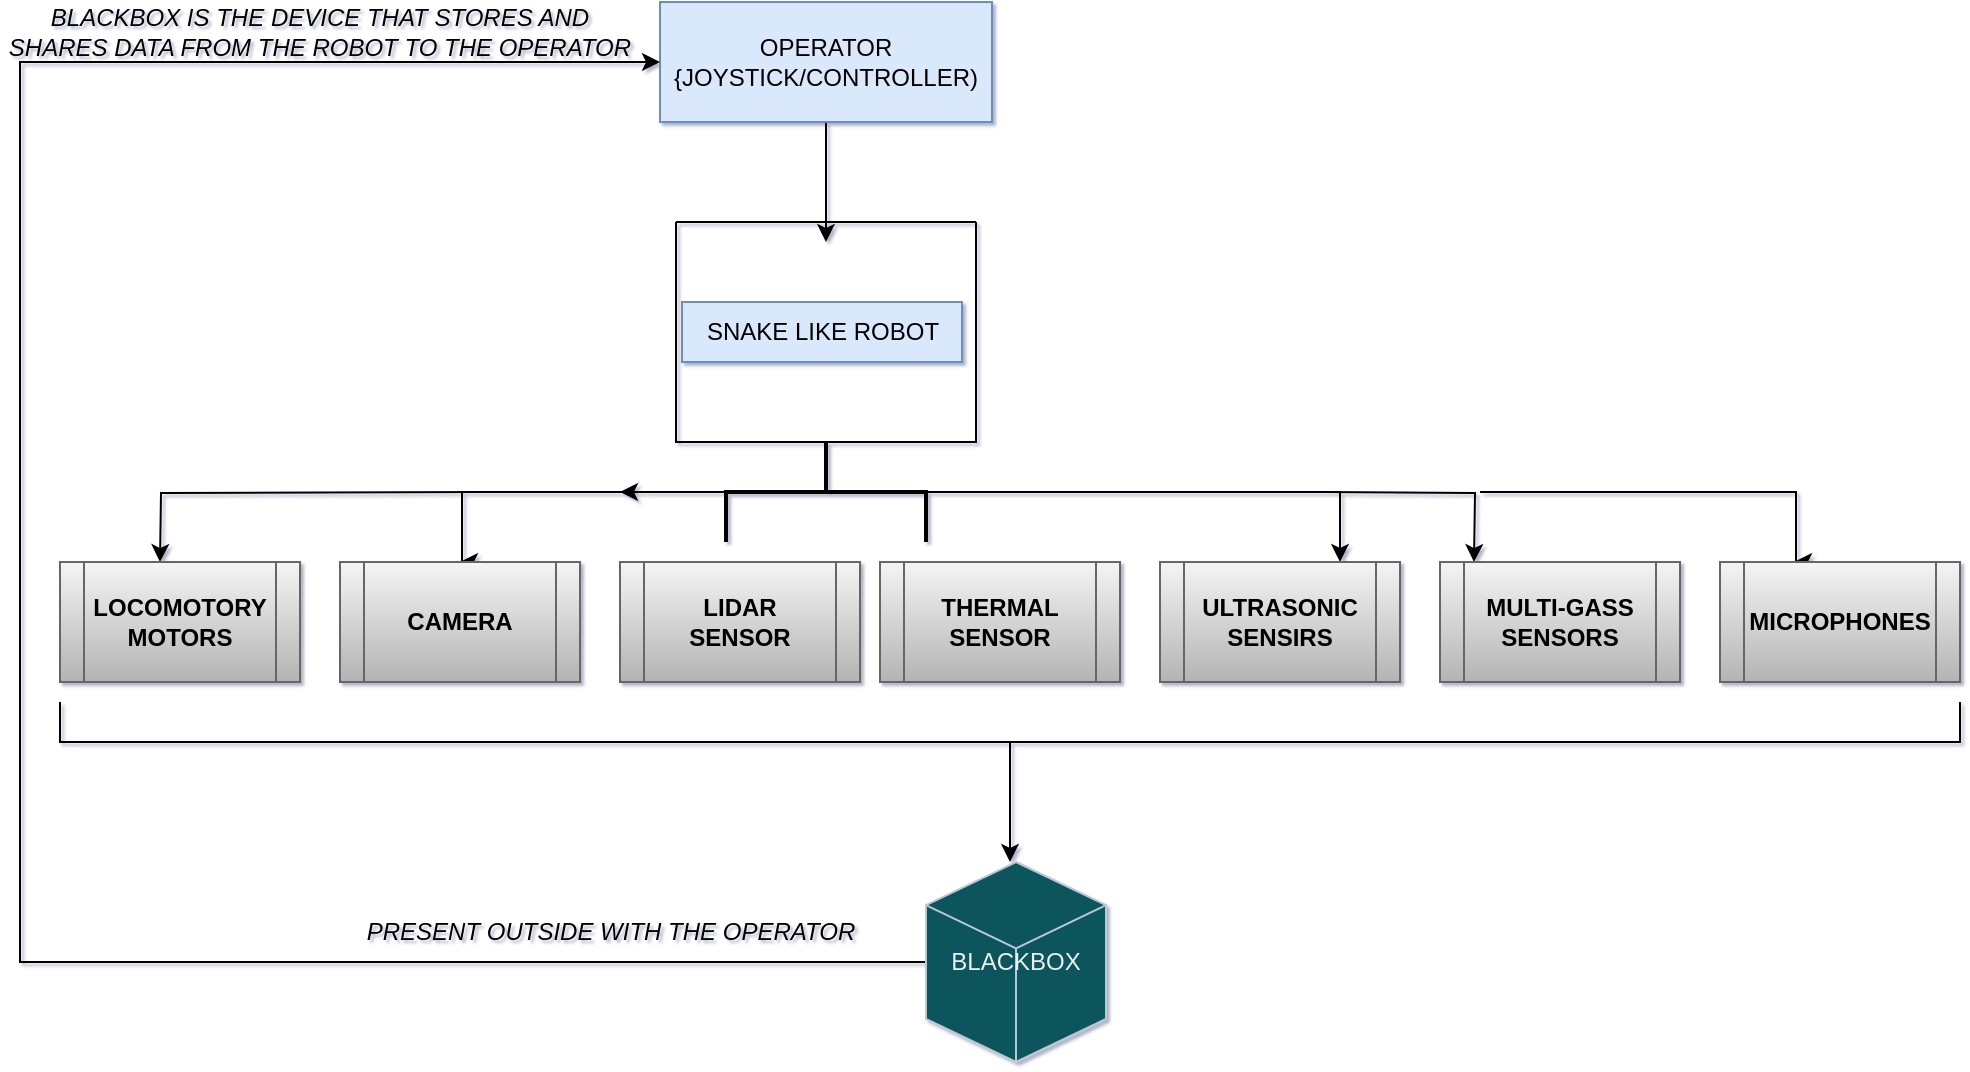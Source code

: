 <mxfile version="22.0.8" type="github">
  <diagram id="C5RBs43oDa-KdzZeNtuy" name="Page-1">
    <mxGraphModel dx="1050" dy="662" grid="1" gridSize="10" guides="1" tooltips="1" connect="1" arrows="1" fold="1" page="1" pageScale="1" pageWidth="827" pageHeight="1169" background="none" math="0" shadow="1">
      <root>
        <mxCell id="WIyWlLk6GJQsqaUBKTNV-0" />
        <mxCell id="WIyWlLk6GJQsqaUBKTNV-1" parent="WIyWlLk6GJQsqaUBKTNV-0" />
        <mxCell id="imk5BwipFHjlvKhKJgRZ-3" style="edgeStyle=orthogonalEdgeStyle;rounded=0;orthogonalLoop=1;jettySize=auto;html=1;" edge="1" parent="WIyWlLk6GJQsqaUBKTNV-1" source="imk5BwipFHjlvKhKJgRZ-2">
          <mxGeometry relative="1" as="geometry">
            <mxPoint x="423" y="160" as="targetPoint" />
          </mxGeometry>
        </mxCell>
        <mxCell id="imk5BwipFHjlvKhKJgRZ-2" value="OPERATOR&lt;br&gt;{JOYSTICK/CONTROLLER)" style="rounded=0;whiteSpace=wrap;html=1;fillColor=#dae8fc;strokeColor=#6c8ebf;" vertex="1" parent="WIyWlLk6GJQsqaUBKTNV-1">
          <mxGeometry x="340" y="40" width="166" height="60" as="geometry" />
        </mxCell>
        <mxCell id="imk5BwipFHjlvKhKJgRZ-7" value="" style="swimlane;startSize=0;rounded=0;" vertex="1" parent="WIyWlLk6GJQsqaUBKTNV-1">
          <mxGeometry x="348" y="150" width="150" height="110" as="geometry">
            <mxRectangle x="370" y="150" width="50" height="40" as="alternateBounds" />
          </mxGeometry>
        </mxCell>
        <mxCell id="imk5BwipFHjlvKhKJgRZ-8" value="SNAKE LIKE ROBOT" style="text;html=1;align=center;verticalAlign=middle;resizable=0;points=[];autosize=1;strokeColor=#6c8ebf;fillColor=#dae8fc;rounded=0;" vertex="1" parent="imk5BwipFHjlvKhKJgRZ-7">
          <mxGeometry x="3" y="40" width="140" height="30" as="geometry" />
        </mxCell>
        <mxCell id="imk5BwipFHjlvKhKJgRZ-12" style="edgeStyle=orthogonalEdgeStyle;rounded=0;orthogonalLoop=1;jettySize=auto;html=1;" edge="1" parent="WIyWlLk6GJQsqaUBKTNV-1">
          <mxGeometry relative="1" as="geometry">
            <mxPoint x="240" y="320" as="targetPoint" />
            <mxPoint x="323" y="285" as="sourcePoint" />
            <Array as="points">
              <mxPoint x="241" y="285" />
            </Array>
          </mxGeometry>
        </mxCell>
        <mxCell id="imk5BwipFHjlvKhKJgRZ-13" style="edgeStyle=orthogonalEdgeStyle;rounded=0;orthogonalLoop=1;jettySize=auto;html=1;" edge="1" parent="WIyWlLk6GJQsqaUBKTNV-1">
          <mxGeometry relative="1" as="geometry">
            <mxPoint x="747" y="320" as="targetPoint" />
            <mxPoint x="670" y="285" as="sourcePoint" />
          </mxGeometry>
        </mxCell>
        <mxCell id="imk5BwipFHjlvKhKJgRZ-14" style="edgeStyle=orthogonalEdgeStyle;rounded=0;orthogonalLoop=1;jettySize=auto;html=1;" edge="1" parent="WIyWlLk6GJQsqaUBKTNV-1">
          <mxGeometry relative="1" as="geometry">
            <mxPoint x="90" y="320" as="targetPoint" />
            <mxPoint x="253" y="285" as="sourcePoint" />
          </mxGeometry>
        </mxCell>
        <mxCell id="imk5BwipFHjlvKhKJgRZ-15" style="edgeStyle=orthogonalEdgeStyle;rounded=0;orthogonalLoop=1;jettySize=auto;html=1;" edge="1" parent="WIyWlLk6GJQsqaUBKTNV-1">
          <mxGeometry relative="1" as="geometry">
            <mxPoint x="907" y="320" as="targetPoint" />
            <mxPoint x="750" y="285" as="sourcePoint" />
            <Array as="points">
              <mxPoint x="908" y="285" />
            </Array>
          </mxGeometry>
        </mxCell>
        <mxCell id="imk5BwipFHjlvKhKJgRZ-24" style="edgeStyle=orthogonalEdgeStyle;rounded=0;orthogonalLoop=1;jettySize=auto;html=1;" edge="1" parent="WIyWlLk6GJQsqaUBKTNV-1" source="imk5BwipFHjlvKhKJgRZ-11">
          <mxGeometry relative="1" as="geometry">
            <mxPoint x="320" y="285" as="targetPoint" />
          </mxGeometry>
        </mxCell>
        <mxCell id="imk5BwipFHjlvKhKJgRZ-27" style="edgeStyle=orthogonalEdgeStyle;rounded=0;orthogonalLoop=1;jettySize=auto;html=1;entryX=0.75;entryY=0;entryDx=0;entryDy=0;" edge="1" parent="WIyWlLk6GJQsqaUBKTNV-1" source="imk5BwipFHjlvKhKJgRZ-11" target="imk5BwipFHjlvKhKJgRZ-30">
          <mxGeometry relative="1" as="geometry">
            <mxPoint x="560" y="285" as="targetPoint" />
          </mxGeometry>
        </mxCell>
        <mxCell id="imk5BwipFHjlvKhKJgRZ-11" value="" style="strokeWidth=2;html=1;shape=mxgraph.flowchart.annotation_2;align=left;labelPosition=right;pointerEvents=1;direction=south;rounded=0;" vertex="1" parent="WIyWlLk6GJQsqaUBKTNV-1">
          <mxGeometry x="373" y="260" width="100" height="50" as="geometry" />
        </mxCell>
        <mxCell id="imk5BwipFHjlvKhKJgRZ-22" value="&lt;b&gt;LOCOMOTORY MOTORS&lt;/b&gt;" style="shape=process;whiteSpace=wrap;html=1;backgroundOutline=1;rounded=0;fillColor=#f5f5f5;strokeColor=#666666;gradientColor=#b3b3b3;" vertex="1" parent="WIyWlLk6GJQsqaUBKTNV-1">
          <mxGeometry x="40" y="320" width="120" height="60" as="geometry" />
        </mxCell>
        <mxCell id="imk5BwipFHjlvKhKJgRZ-23" value="&lt;b&gt;CAMERA&lt;/b&gt;" style="shape=process;whiteSpace=wrap;html=1;backgroundOutline=1;rounded=0;fillColor=#f5f5f5;gradientColor=#b3b3b3;strokeColor=#666666;" vertex="1" parent="WIyWlLk6GJQsqaUBKTNV-1">
          <mxGeometry x="180" y="320" width="120" height="60" as="geometry" />
        </mxCell>
        <mxCell id="imk5BwipFHjlvKhKJgRZ-25" value="&lt;b&gt;LIDAR&lt;br&gt;SENSOR&lt;br&gt;&lt;/b&gt;" style="shape=process;whiteSpace=wrap;html=1;backgroundOutline=1;rounded=0;fillColor=#f5f5f5;gradientColor=#b3b3b3;strokeColor=#666666;" vertex="1" parent="WIyWlLk6GJQsqaUBKTNV-1">
          <mxGeometry x="320" y="320" width="120" height="60" as="geometry" />
        </mxCell>
        <mxCell id="imk5BwipFHjlvKhKJgRZ-26" value="&lt;b&gt;THERMAL&lt;br&gt;SENSOR&lt;br&gt;&lt;/b&gt;" style="shape=process;whiteSpace=wrap;html=1;backgroundOutline=1;rounded=0;fillColor=#f5f5f5;gradientColor=#b3b3b3;strokeColor=#666666;" vertex="1" parent="WIyWlLk6GJQsqaUBKTNV-1">
          <mxGeometry x="450" y="320" width="120" height="60" as="geometry" />
        </mxCell>
        <mxCell id="imk5BwipFHjlvKhKJgRZ-28" value="&lt;b&gt;MULTI-GASS SENSORS&lt;br&gt;&lt;/b&gt;" style="shape=process;whiteSpace=wrap;html=1;backgroundOutline=1;rounded=0;fillColor=#f5f5f5;gradientColor=#b3b3b3;strokeColor=#666666;" vertex="1" parent="WIyWlLk6GJQsqaUBKTNV-1">
          <mxGeometry x="730" y="320" width="120" height="60" as="geometry" />
        </mxCell>
        <mxCell id="imk5BwipFHjlvKhKJgRZ-29" value="&lt;b&gt;MICROPHONES&lt;/b&gt;" style="shape=process;whiteSpace=wrap;html=1;backgroundOutline=1;rounded=0;fillColor=#f5f5f5;gradientColor=#b3b3b3;strokeColor=#666666;" vertex="1" parent="WIyWlLk6GJQsqaUBKTNV-1">
          <mxGeometry x="870" y="320" width="120" height="60" as="geometry" />
        </mxCell>
        <mxCell id="imk5BwipFHjlvKhKJgRZ-30" value="&lt;b&gt;ULTRASONIC&lt;br&gt;SENSIRS&lt;br&gt;&lt;/b&gt;" style="shape=process;whiteSpace=wrap;html=1;backgroundOutline=1;rounded=0;fillColor=#f5f5f5;gradientColor=#b3b3b3;strokeColor=#666666;" vertex="1" parent="WIyWlLk6GJQsqaUBKTNV-1">
          <mxGeometry x="590" y="320" width="120" height="60" as="geometry" />
        </mxCell>
        <mxCell id="imk5BwipFHjlvKhKJgRZ-32" style="edgeStyle=orthogonalEdgeStyle;rounded=0;orthogonalLoop=1;jettySize=auto;html=1;" edge="1" parent="WIyWlLk6GJQsqaUBKTNV-1" source="imk5BwipFHjlvKhKJgRZ-31">
          <mxGeometry relative="1" as="geometry">
            <mxPoint x="515" y="470" as="targetPoint" />
          </mxGeometry>
        </mxCell>
        <mxCell id="imk5BwipFHjlvKhKJgRZ-31" value="" style="shape=curlyBracket;whiteSpace=wrap;html=1;rounded=0;labelPosition=left;verticalLabelPosition=middle;align=right;verticalAlign=middle;direction=north;size=0.5;" vertex="1" parent="WIyWlLk6GJQsqaUBKTNV-1">
          <mxGeometry x="40" y="390" width="950" height="40" as="geometry" />
        </mxCell>
        <mxCell id="imk5BwipFHjlvKhKJgRZ-35" style="edgeStyle=orthogonalEdgeStyle;rounded=0;orthogonalLoop=1;jettySize=auto;html=1;entryX=0;entryY=0.5;entryDx=0;entryDy=0;" edge="1" parent="WIyWlLk6GJQsqaUBKTNV-1" source="imk5BwipFHjlvKhKJgRZ-33" target="imk5BwipFHjlvKhKJgRZ-2">
          <mxGeometry relative="1" as="geometry">
            <mxPoint x="20" y="70" as="targetPoint" />
            <Array as="points">
              <mxPoint x="20" y="520" />
              <mxPoint x="20" y="70" />
            </Array>
          </mxGeometry>
        </mxCell>
        <mxCell id="imk5BwipFHjlvKhKJgRZ-33" value="BLACKBOX" style="html=1;whiteSpace=wrap;shape=isoCube2;backgroundOutline=1;isoAngle=15;strokeColor=#BAC8D3;fontColor=#EEEEEE;fillColor=#09555B;align=center;" vertex="1" parent="WIyWlLk6GJQsqaUBKTNV-1">
          <mxGeometry x="473" y="470" width="90" height="100" as="geometry" />
        </mxCell>
        <mxCell id="imk5BwipFHjlvKhKJgRZ-36" value="&lt;i style=&quot;&quot;&gt;BLACKBOX IS THE DEVICE THAT STORES AND SHARES DATA FROM THE ROBOT TO THE OPERATOR&lt;/i&gt;" style="text;html=1;strokeColor=none;fillColor=none;align=center;verticalAlign=middle;whiteSpace=wrap;rounded=0;" vertex="1" parent="WIyWlLk6GJQsqaUBKTNV-1">
          <mxGeometry x="10" y="40" width="320" height="30" as="geometry" />
        </mxCell>
        <mxCell id="imk5BwipFHjlvKhKJgRZ-37" value="&lt;i&gt;PRESENT OUTSIDE WITH THE OPERATOR&lt;/i&gt;" style="text;html=1;align=center;verticalAlign=middle;resizable=0;points=[];autosize=1;strokeColor=none;fillColor=none;" vertex="1" parent="WIyWlLk6GJQsqaUBKTNV-1">
          <mxGeometry x="180" y="490" width="270" height="30" as="geometry" />
        </mxCell>
      </root>
    </mxGraphModel>
  </diagram>
</mxfile>
